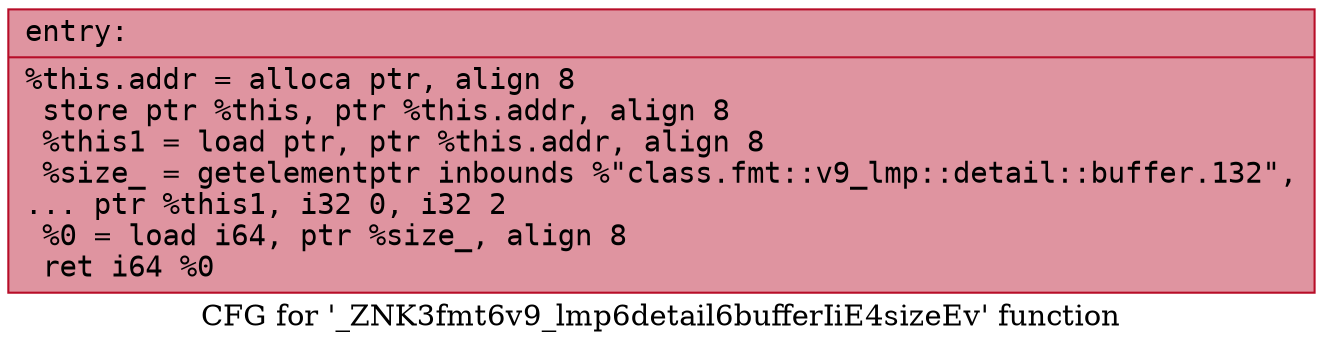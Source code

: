 digraph "CFG for '_ZNK3fmt6v9_lmp6detail6bufferIiE4sizeEv' function" {
	label="CFG for '_ZNK3fmt6v9_lmp6detail6bufferIiE4sizeEv' function";

	Node0x556bfed10120 [shape=record,color="#b70d28ff", style=filled, fillcolor="#b70d2870" fontname="Courier",label="{entry:\l|  %this.addr = alloca ptr, align 8\l  store ptr %this, ptr %this.addr, align 8\l  %this1 = load ptr, ptr %this.addr, align 8\l  %size_ = getelementptr inbounds %\"class.fmt::v9_lmp::detail::buffer.132\",\l... ptr %this1, i32 0, i32 2\l  %0 = load i64, ptr %size_, align 8\l  ret i64 %0\l}"];
}
